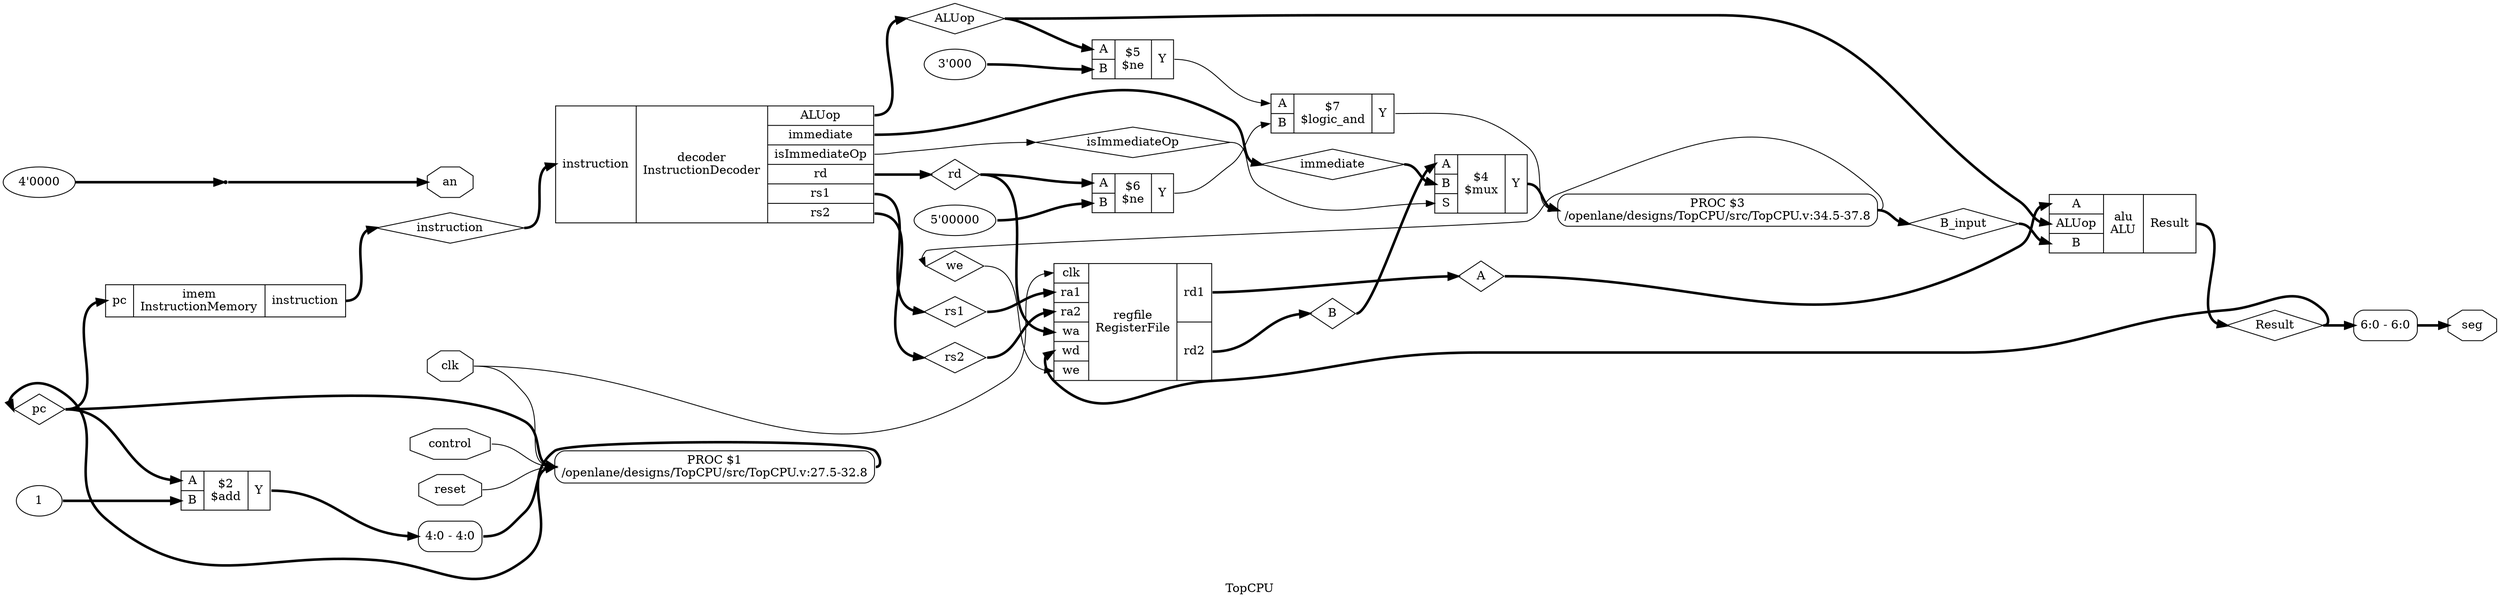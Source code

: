 digraph "TopCPU" {
label="TopCPU";
rankdir="LR";
remincross=true;
n9 [ shape=diamond, label="we", color="black", fontcolor="black" ];
n10 [ shape=diamond, label="B_input", color="black", fontcolor="black" ];
n11 [ shape=diamond, label="B", color="black", fontcolor="black" ];
n12 [ shape=diamond, label="A", color="black", fontcolor="black" ];
n13 [ shape=diamond, label="isImmediateOp", color="black", fontcolor="black" ];
n14 [ shape=diamond, label="immediate", color="black", fontcolor="black" ];
n15 [ shape=diamond, label="rs2", color="black", fontcolor="black" ];
n16 [ shape=diamond, label="rs1", color="black", fontcolor="black" ];
n17 [ shape=diamond, label="rd", color="black", fontcolor="black" ];
n18 [ shape=diamond, label="ALUop", color="black", fontcolor="black" ];
n19 [ shape=diamond, label="instruction", color="black", fontcolor="black" ];
n20 [ shape=diamond, label="pc", color="black", fontcolor="black" ];
n21 [ shape=diamond, label="Result", color="black", fontcolor="black" ];
n22 [ shape=octagon, label="seg", color="black", fontcolor="black" ];
n23 [ shape=octagon, label="an", color="black", fontcolor="black" ];
n24 [ shape=octagon, label="control", color="black", fontcolor="black" ];
n25 [ shape=octagon, label="reset", color="black", fontcolor="black" ];
n26 [ shape=octagon, label="clk", color="black", fontcolor="black" ];
c28 [ shape=record, label="{{<p12> A|<p11> B}|$7\n$logic_and|{<p27> Y}}",  ];
v0 [ label="5'00000" ];
c29 [ shape=record, label="{{<p12> A|<p11> B}|$6\n$ne|{<p27> Y}}",  ];
v1 [ label="3'000" ];
c30 [ shape=record, label="{{<p12> A|<p11> B}|$5\n$ne|{<p27> Y}}",  ];
c32 [ shape=record, label="{{<p12> A|<p11> B|<p31> S}|$4\n$mux|{<p27> Y}}",  ];
v2 [ label="1" ];
c33 [ shape=record, label="{{<p12> A|<p11> B}|$2\n$add|{<p27> Y}}",  ];
c34 [ shape=record, label="{{<p12> A|<p18> ALUop|<p11> B}|alu\nALU|{<p21> Result}}",  ];
c41 [ shape=record, label="{{<p26> clk|<p35> ra1|<p36> ra2|<p37> wa|<p38> wd|<p9> we}|regfile\nRegisterFile|{<p39> rd1|<p40> rd2}}",  ];
c42 [ shape=record, label="{{<p19> instruction}|decoder\nInstructionDecoder|{<p18> ALUop|<p14> immediate|<p13> isImmediateOp|<p17> rd|<p16> rs1|<p15> rs2}}",  ];
c43 [ shape=record, label="{{<p20> pc}|imem\nInstructionMemory|{<p19> instruction}}",  ];
p3 [shape=box, style=rounded, label="PROC $3\n/openlane/designs/TopCPU/src/TopCPU.v:34.5-37.8", ];
x5 [ shape=record, style=rounded, label="<s0> 4:0 - 4:0 ", color="black", fontcolor="black" ];
p4 [shape=box, style=rounded, label="PROC $1\n/openlane/designs/TopCPU/src/TopCPU.v:27.5-32.8", ];
v6 [ label="4'0000" ];
x7 [shape=point, ];
x8 [ shape=record, style=rounded, label="<s0> 6:0 - 6:0 ", color="black", fontcolor="black" ];
c28:p27:e -> p3:w [color="black", fontcolor="black", label=""];
p3:e -> n10:w [color="black", fontcolor="black", style="setlinewidth(3)", label=""];
n10:e -> c34:p11:w [color="black", fontcolor="black", style="setlinewidth(3)", label=""];
c41:p40:e -> n11:w [color="black", fontcolor="black", style="setlinewidth(3)", label=""];
n11:e -> c32:p12:w [color="black", fontcolor="black", style="setlinewidth(3)", label=""];
c41:p39:e -> n12:w [color="black", fontcolor="black", style="setlinewidth(3)", label=""];
n12:e -> c34:p12:w [color="black", fontcolor="black", style="setlinewidth(3)", label=""];
c42:p13:e -> n13:w [color="black", fontcolor="black", label=""];
n13:e -> c32:p31:w [color="black", fontcolor="black", label=""];
c42:p14:e -> n14:w [color="black", fontcolor="black", style="setlinewidth(3)", label=""];
n14:e -> c32:p11:w [color="black", fontcolor="black", style="setlinewidth(3)", label=""];
c42:p15:e -> n15:w [color="black", fontcolor="black", style="setlinewidth(3)", label=""];
n15:e -> c41:p36:w [color="black", fontcolor="black", style="setlinewidth(3)", label=""];
c42:p16:e -> n16:w [color="black", fontcolor="black", style="setlinewidth(3)", label=""];
n16:e -> c41:p35:w [color="black", fontcolor="black", style="setlinewidth(3)", label=""];
c42:p17:e -> n17:w [color="black", fontcolor="black", style="setlinewidth(3)", label=""];
n17:e -> c29:p12:w [color="black", fontcolor="black", style="setlinewidth(3)", label=""];
n17:e -> c41:p37:w [color="black", fontcolor="black", style="setlinewidth(3)", label=""];
c42:p18:e -> n18:w [color="black", fontcolor="black", style="setlinewidth(3)", label=""];
n18:e -> c30:p12:w [color="black", fontcolor="black", style="setlinewidth(3)", label=""];
n18:e -> c34:p18:w [color="black", fontcolor="black", style="setlinewidth(3)", label=""];
c43:p19:e -> n19:w [color="black", fontcolor="black", style="setlinewidth(3)", label=""];
n19:e -> c42:p19:w [color="black", fontcolor="black", style="setlinewidth(3)", label=""];
c29:p27:e -> c28:p11:w [color="black", fontcolor="black", label=""];
p4:e -> n20:w [color="black", fontcolor="black", style="setlinewidth(3)", label=""];
n20:e -> c33:p12:w [color="black", fontcolor="black", style="setlinewidth(3)", label=""];
n20:e -> c43:p20:w [color="black", fontcolor="black", style="setlinewidth(3)", label=""];
n20:e -> p4:w [color="black", fontcolor="black", style="setlinewidth(3)", label=""];
c34:p21:e -> n21:w [color="black", fontcolor="black", style="setlinewidth(3)", label=""];
n21:e -> c41:p38:w [color="black", fontcolor="black", style="setlinewidth(3)", label=""];
n21:e -> x8:s0:w [color="black", fontcolor="black", style="setlinewidth(3)", label=""];
x8:e -> n22:w [color="black", fontcolor="black", style="setlinewidth(3)", label=""];
x7:e -> n23:w [color="black", fontcolor="black", style="setlinewidth(3)", label=""];
n24:e -> p4:w [color="black", fontcolor="black", label=""];
n25:e -> p4:w [color="black", fontcolor="black", label=""];
n26:e -> c41:p26:w [color="black", fontcolor="black", label=""];
n26:e -> p4:w [color="black", fontcolor="black", label=""];
c30:p27:e -> c28:p12:w [color="black", fontcolor="black", label=""];
c32:p27:e -> p3:w [color="black", fontcolor="black", style="setlinewidth(3)", label=""];
c33:p27:e -> x5:s0:w [color="black", fontcolor="black", style="setlinewidth(3)", label=""];
p3:e -> n9:w [color="black", fontcolor="black", label=""];
n9:e -> c41:p9:w [color="black", fontcolor="black", label=""];
v0:e -> c29:p11:w [color="black", fontcolor="black", style="setlinewidth(3)", label=""];
v1:e -> c30:p11:w [color="black", fontcolor="black", style="setlinewidth(3)", label=""];
v2:e -> c33:p11:w [color="black", fontcolor="black", style="setlinewidth(3)", label=""];
v6:e -> x7:w [color="black", fontcolor="black", style="setlinewidth(3)", label=""];
x5:e -> p4:w [color="black", fontcolor="black", style="setlinewidth(3)", label=""];
}
